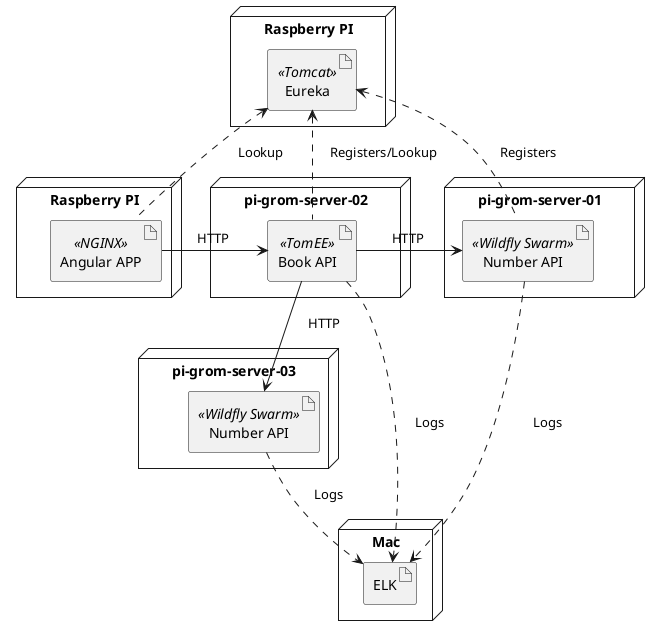 @startuml

node "Raspberry PI" as piclient {
    artifact "Angular APP" <<NGINX>> as angular
}

node "pi-grom-server-01" as piserver {
    artifact "Number API" <<Wildfly Swarm>> as numberapi
}

node "pi-grom-server-03" as piserver3 {
    artifact "Number API" <<Wildfly Swarm>> as numberapi2
}

node "pi-grom-server-02" as piserver2 {
    artifact "Book API" <<TomEE>> as bookapi
}

node "Raspberry PI" as piregistry {
    artifact "Eureka" <<Tomcat>> as eureka
}

node "Mac" as mac {
    artifact "ELK" as elk
}

angular -> bookapi: "     HTTP      "
bookapi -> numberapi: "     HTTP      "
bookapi --> numberapi2: "     HTTP      "

bookapi -.> elk: "     Logs      "
numberapi -.> elk: "     Logs      "
numberapi2 -.> elk: "     Logs      "

numberapi -up.> eureka: "     Registers      "
bookapi -up.> eureka: "     Registers/Lookup      "
angular -up.> eureka: "     Lookup      "
@enduml
